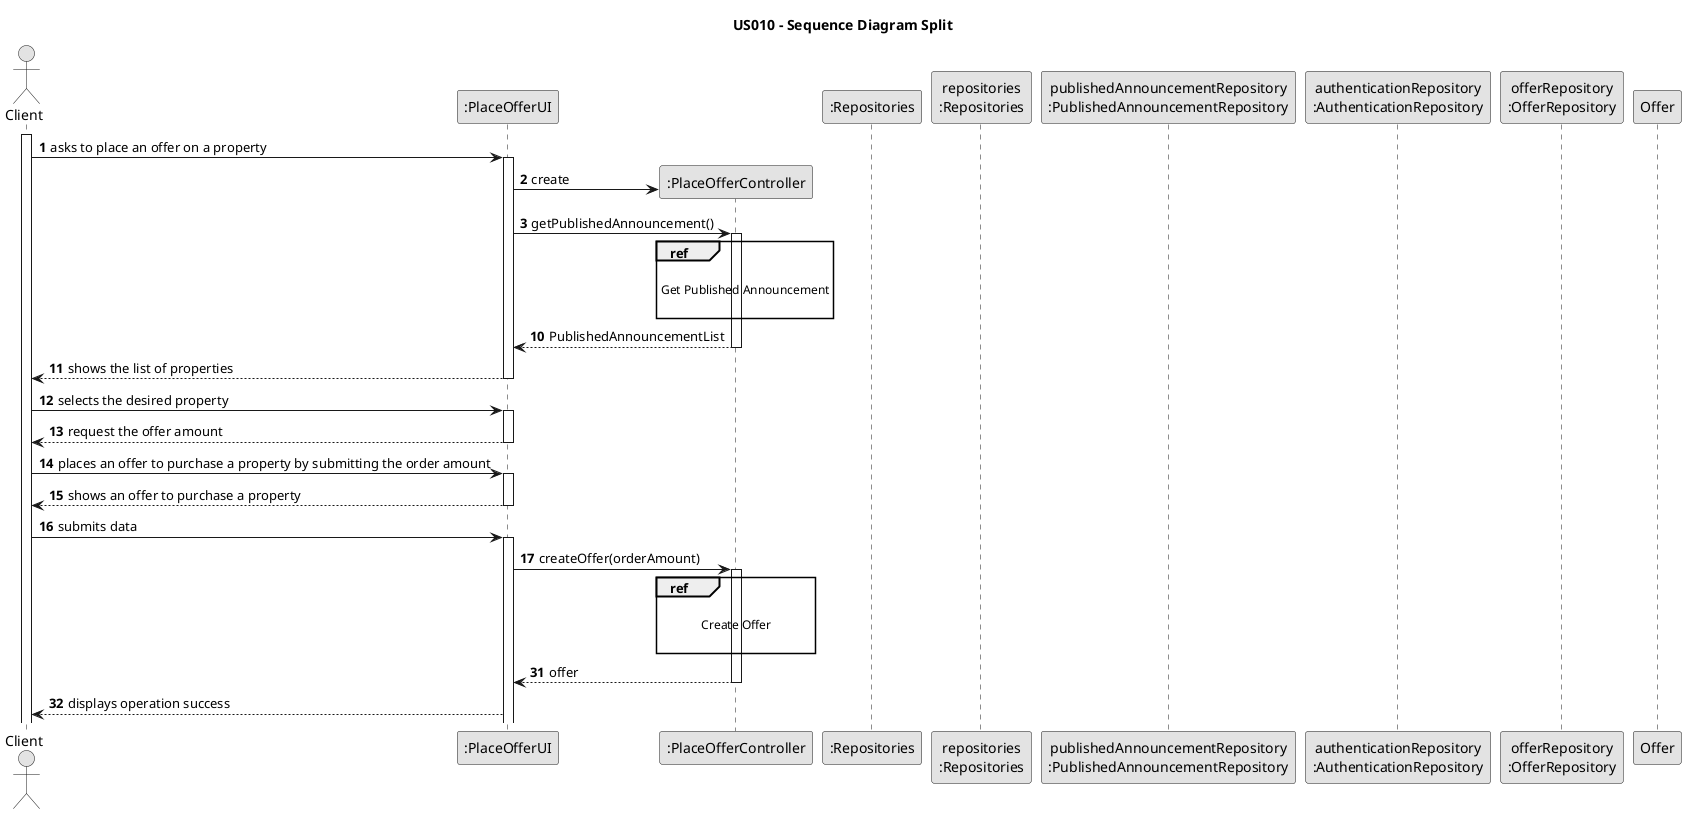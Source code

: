 @startuml

skinparam monochrome true
skinparam packageStyle rectangle
skinparam shadowing false

title US010 - Sequence Diagram Split

autonumber

actor "Client" as Client
participant ":PlaceOfferUI" as System
participant ":PlaceOfferController" as Controller
participant ":Repositories" as RepositorySingleton
participant "repositories\n:Repositories" as Repositories
participant "publishedAnnouncementRepository\n:PublishedAnnouncementRepository" as PublishedAnnouncementRepository
participant "authenticationRepository\n:AuthenticationRepository" as AuthenticationRepository
participant "offerRepository\n:OfferRepository" as OfferRepository
participant "Offer" as Offer

activate Client

Client -> System : asks to place an offer on a property
activate System

System -> Controller** : create

System -> Controller : getPublishedAnnouncement()
activate Controller

ref over Controller

Get Published Announcement

end

autonumber 10

Controller --> System : PublishedAnnouncementList
deactivate Controller

System --> Client : shows the list of properties
deactivate System

Client -> System : selects the desired property
activate System

System --> Client : request the offer amount
deactivate System

Client -> System : places an offer to purchase a property by submitting the order amount
activate System

System --> Client : shows an offer to purchase a property
deactivate System

Client -> System : submits data
activate System

System -> Controller : createOffer(orderAmount)
activate Controller

ref over Controller

    Create Offer

end

autonumber 31

Controller --> System : offer
deactivate Controller

System --> Client : displays operation success

@enduml